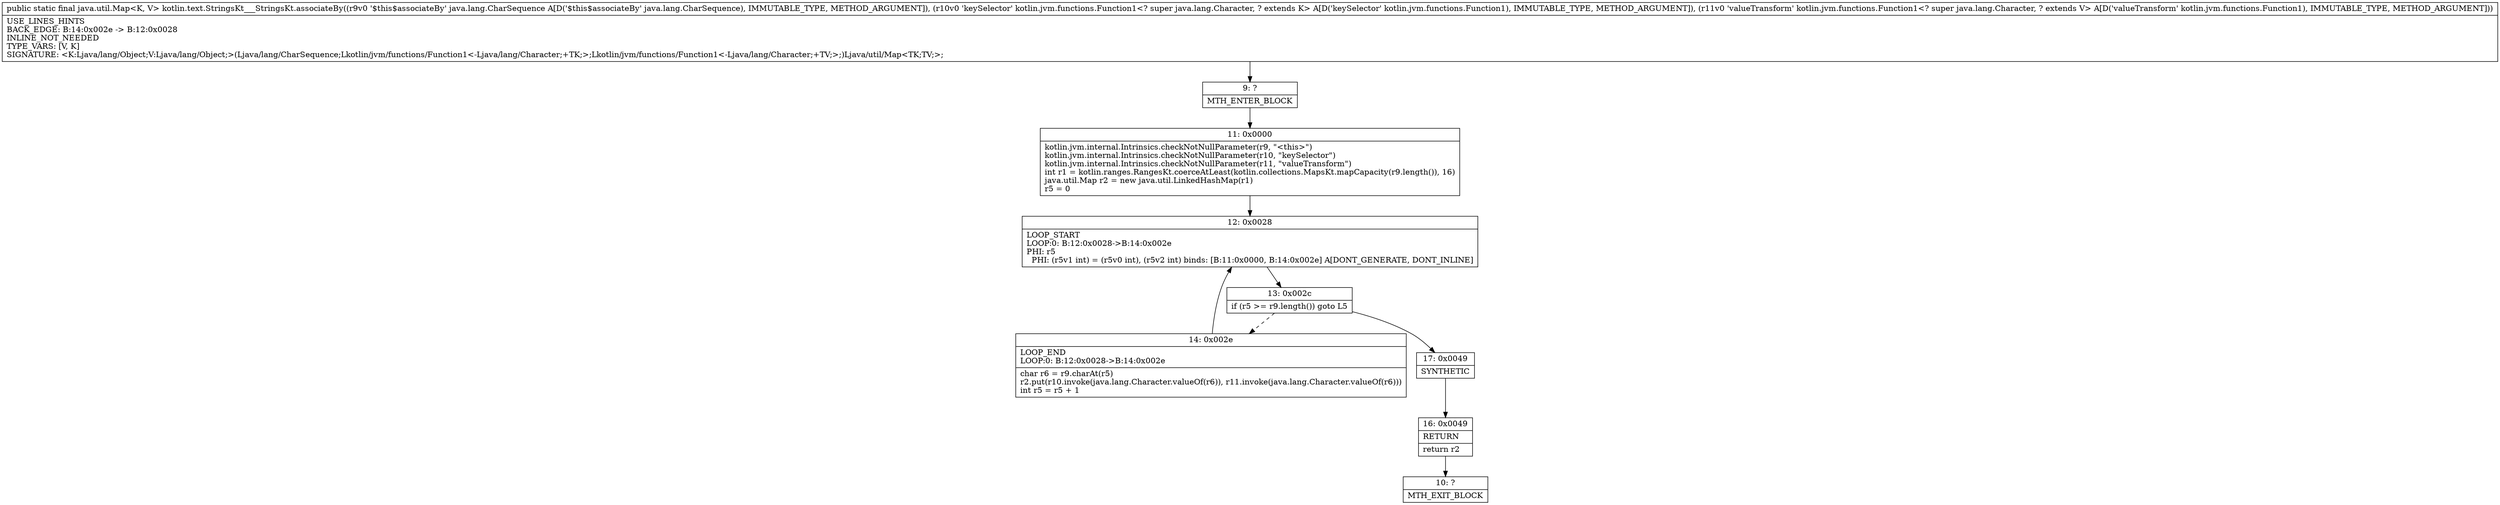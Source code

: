digraph "CFG forkotlin.text.StringsKt___StringsKt.associateBy(Ljava\/lang\/CharSequence;Lkotlin\/jvm\/functions\/Function1;Lkotlin\/jvm\/functions\/Function1;)Ljava\/util\/Map;" {
Node_9 [shape=record,label="{9\:\ ?|MTH_ENTER_BLOCK\l}"];
Node_11 [shape=record,label="{11\:\ 0x0000|kotlin.jvm.internal.Intrinsics.checkNotNullParameter(r9, \"\<this\>\")\lkotlin.jvm.internal.Intrinsics.checkNotNullParameter(r10, \"keySelector\")\lkotlin.jvm.internal.Intrinsics.checkNotNullParameter(r11, \"valueTransform\")\lint r1 = kotlin.ranges.RangesKt.coerceAtLeast(kotlin.collections.MapsKt.mapCapacity(r9.length()), 16)\ljava.util.Map r2 = new java.util.LinkedHashMap(r1)\lr5 = 0\l}"];
Node_12 [shape=record,label="{12\:\ 0x0028|LOOP_START\lLOOP:0: B:12:0x0028\-\>B:14:0x002e\lPHI: r5 \l  PHI: (r5v1 int) = (r5v0 int), (r5v2 int) binds: [B:11:0x0000, B:14:0x002e] A[DONT_GENERATE, DONT_INLINE]\l}"];
Node_13 [shape=record,label="{13\:\ 0x002c|if (r5 \>= r9.length()) goto L5\l}"];
Node_14 [shape=record,label="{14\:\ 0x002e|LOOP_END\lLOOP:0: B:12:0x0028\-\>B:14:0x002e\l|char r6 = r9.charAt(r5)\lr2.put(r10.invoke(java.lang.Character.valueOf(r6)), r11.invoke(java.lang.Character.valueOf(r6)))\lint r5 = r5 + 1\l}"];
Node_17 [shape=record,label="{17\:\ 0x0049|SYNTHETIC\l}"];
Node_16 [shape=record,label="{16\:\ 0x0049|RETURN\l|return r2\l}"];
Node_10 [shape=record,label="{10\:\ ?|MTH_EXIT_BLOCK\l}"];
MethodNode[shape=record,label="{public static final java.util.Map\<K, V\> kotlin.text.StringsKt___StringsKt.associateBy((r9v0 '$this$associateBy' java.lang.CharSequence A[D('$this$associateBy' java.lang.CharSequence), IMMUTABLE_TYPE, METHOD_ARGUMENT]), (r10v0 'keySelector' kotlin.jvm.functions.Function1\<? super java.lang.Character, ? extends K\> A[D('keySelector' kotlin.jvm.functions.Function1), IMMUTABLE_TYPE, METHOD_ARGUMENT]), (r11v0 'valueTransform' kotlin.jvm.functions.Function1\<? super java.lang.Character, ? extends V\> A[D('valueTransform' kotlin.jvm.functions.Function1), IMMUTABLE_TYPE, METHOD_ARGUMENT]))  | USE_LINES_HINTS\lBACK_EDGE: B:14:0x002e \-\> B:12:0x0028\lINLINE_NOT_NEEDED\lTYPE_VARS: [V, K]\lSIGNATURE: \<K:Ljava\/lang\/Object;V:Ljava\/lang\/Object;\>(Ljava\/lang\/CharSequence;Lkotlin\/jvm\/functions\/Function1\<\-Ljava\/lang\/Character;+TK;\>;Lkotlin\/jvm\/functions\/Function1\<\-Ljava\/lang\/Character;+TV;\>;)Ljava\/util\/Map\<TK;TV;\>;\l}"];
MethodNode -> Node_9;Node_9 -> Node_11;
Node_11 -> Node_12;
Node_12 -> Node_13;
Node_13 -> Node_14[style=dashed];
Node_13 -> Node_17;
Node_14 -> Node_12;
Node_17 -> Node_16;
Node_16 -> Node_10;
}

